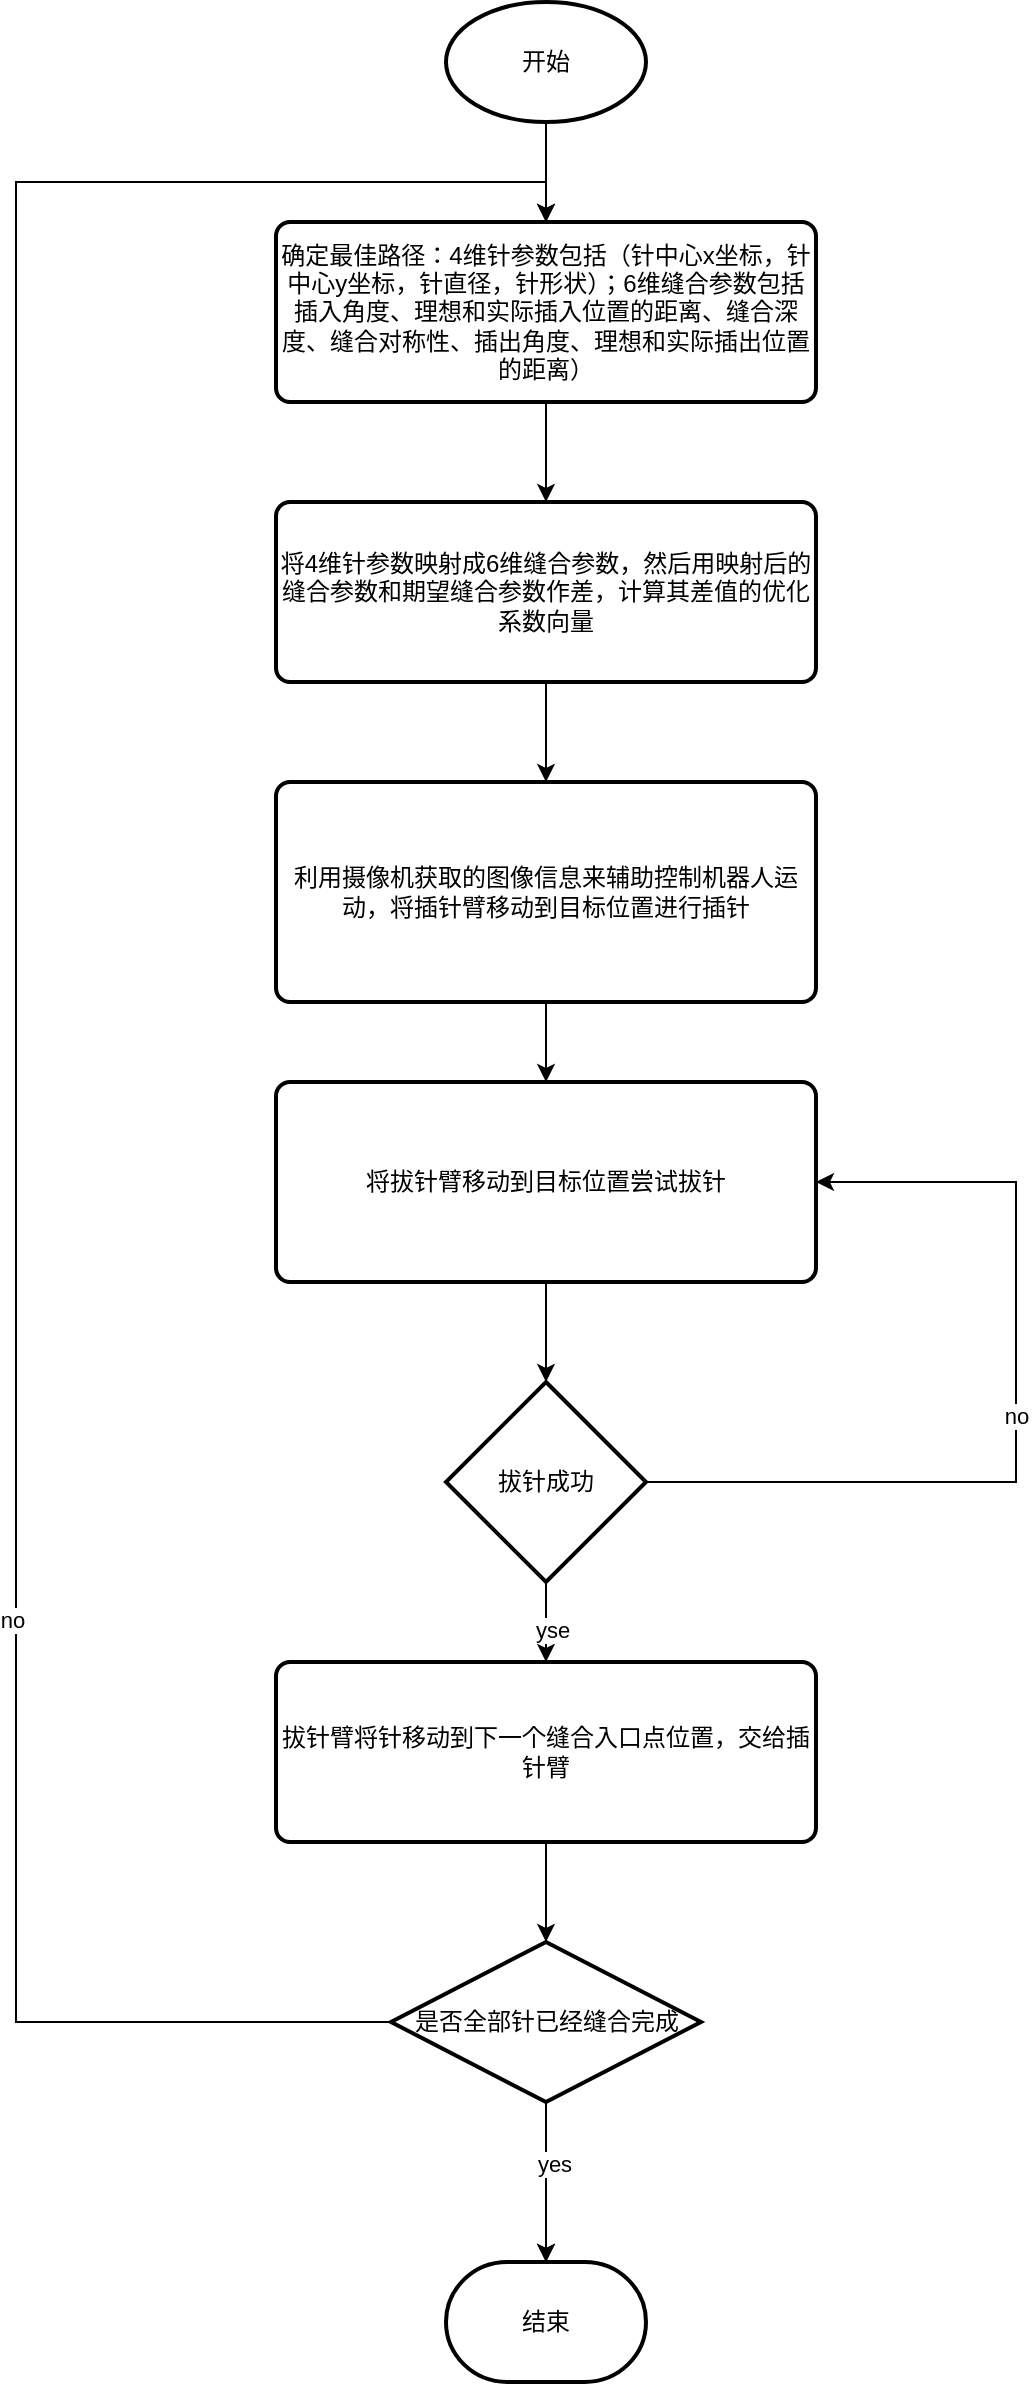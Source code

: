 <mxfile version="21.8.1" type="github">
  <diagram name="第 1 页" id="eGQYAnPUL8QZylnuPs7z">
    <mxGraphModel dx="1221" dy="630" grid="1" gridSize="10" guides="1" tooltips="1" connect="1" arrows="1" fold="1" page="1" pageScale="1" pageWidth="3300" pageHeight="4681" math="1" shadow="0">
      <root>
        <mxCell id="0" />
        <mxCell id="1" parent="0" />
        <mxCell id="VXAlaiL4U9Pdzu3FPUAU-9" style="edgeStyle=orthogonalEdgeStyle;rounded=0;orthogonalLoop=1;jettySize=auto;html=1;exitX=0.5;exitY=1;exitDx=0;exitDy=0;exitPerimeter=0;" edge="1" parent="1" source="VXAlaiL4U9Pdzu3FPUAU-1" target="VXAlaiL4U9Pdzu3FPUAU-2">
          <mxGeometry relative="1" as="geometry" />
        </mxCell>
        <mxCell id="VXAlaiL4U9Pdzu3FPUAU-1" value="开始" style="strokeWidth=2;html=1;shape=mxgraph.flowchart.start_1;whiteSpace=wrap;" vertex="1" parent="1">
          <mxGeometry x="395" y="90" width="100" height="60" as="geometry" />
        </mxCell>
        <mxCell id="VXAlaiL4U9Pdzu3FPUAU-10" style="edgeStyle=orthogonalEdgeStyle;rounded=0;orthogonalLoop=1;jettySize=auto;html=1;exitX=0.5;exitY=1;exitDx=0;exitDy=0;" edge="1" parent="1" source="VXAlaiL4U9Pdzu3FPUAU-2" target="VXAlaiL4U9Pdzu3FPUAU-3">
          <mxGeometry relative="1" as="geometry" />
        </mxCell>
        <mxCell id="VXAlaiL4U9Pdzu3FPUAU-2" value="确定最佳路径：4维针参数包括（针中心x坐标，针中心y坐标，针直径，针形状）；6维缝合参数包括插入角度、理想和实际插入位置的距离、缝合深度、缝合对称性、插出角度、理想和实际插出位置的距离）" style="rounded=1;whiteSpace=wrap;html=1;absoluteArcSize=1;arcSize=14;strokeWidth=2;" vertex="1" parent="1">
          <mxGeometry x="310" y="200" width="270" height="90" as="geometry" />
        </mxCell>
        <mxCell id="VXAlaiL4U9Pdzu3FPUAU-12" style="edgeStyle=orthogonalEdgeStyle;rounded=0;orthogonalLoop=1;jettySize=auto;html=1;exitX=0.5;exitY=1;exitDx=0;exitDy=0;" edge="1" parent="1" source="VXAlaiL4U9Pdzu3FPUAU-3" target="VXAlaiL4U9Pdzu3FPUAU-6">
          <mxGeometry relative="1" as="geometry">
            <mxPoint x="445" y="440" as="targetPoint" />
          </mxGeometry>
        </mxCell>
        <mxCell id="VXAlaiL4U9Pdzu3FPUAU-3" value="将4维针参数映射成6维缝合参数，然后用映射后的缝合参数和期望缝合参数作差，计算其差值的优化系数向量" style="rounded=1;whiteSpace=wrap;html=1;absoluteArcSize=1;arcSize=14;strokeWidth=2;" vertex="1" parent="1">
          <mxGeometry x="310" y="340" width="270" height="90" as="geometry" />
        </mxCell>
        <mxCell id="VXAlaiL4U9Pdzu3FPUAU-48" style="edgeStyle=orthogonalEdgeStyle;rounded=0;orthogonalLoop=1;jettySize=auto;html=1;exitX=0.5;exitY=1;exitDx=0;exitDy=0;entryX=0.5;entryY=0;entryDx=0;entryDy=0;entryPerimeter=0;" edge="1" parent="1" source="VXAlaiL4U9Pdzu3FPUAU-4" target="VXAlaiL4U9Pdzu3FPUAU-50">
          <mxGeometry relative="1" as="geometry" />
        </mxCell>
        <mxCell id="VXAlaiL4U9Pdzu3FPUAU-4" value="将拔针臂移动到目标位置尝试拔针" style="rounded=1;whiteSpace=wrap;html=1;absoluteArcSize=1;arcSize=14;strokeWidth=2;" vertex="1" parent="1">
          <mxGeometry x="310" y="630" width="270" height="100" as="geometry" />
        </mxCell>
        <mxCell id="VXAlaiL4U9Pdzu3FPUAU-15" style="edgeStyle=orthogonalEdgeStyle;rounded=0;orthogonalLoop=1;jettySize=auto;html=1;exitX=0.5;exitY=1;exitDx=0;exitDy=0;entryX=0.5;entryY=0;entryDx=0;entryDy=0;" edge="1" parent="1" source="VXAlaiL4U9Pdzu3FPUAU-6" target="VXAlaiL4U9Pdzu3FPUAU-4">
          <mxGeometry relative="1" as="geometry">
            <mxPoint x="455" y="740" as="targetPoint" />
          </mxGeometry>
        </mxCell>
        <mxCell id="VXAlaiL4U9Pdzu3FPUAU-6" value="利用摄像机获取的图像信息来辅助控制机器人运动，将插针臂移动到目标位置进行插针" style="rounded=1;whiteSpace=wrap;html=1;absoluteArcSize=1;arcSize=14;strokeWidth=2;" vertex="1" parent="1">
          <mxGeometry x="310" y="480" width="270" height="110" as="geometry" />
        </mxCell>
        <mxCell id="VXAlaiL4U9Pdzu3FPUAU-23" style="edgeStyle=orthogonalEdgeStyle;rounded=0;orthogonalLoop=1;jettySize=auto;html=1;exitX=0.5;exitY=1;exitDx=0;exitDy=0;entryX=0.5;entryY=0;entryDx=0;entryDy=0;entryPerimeter=0;" edge="1" parent="1" source="VXAlaiL4U9Pdzu3FPUAU-8" target="VXAlaiL4U9Pdzu3FPUAU-51">
          <mxGeometry relative="1" as="geometry">
            <mxPoint x="465" y="1320" as="targetPoint" />
          </mxGeometry>
        </mxCell>
        <mxCell id="VXAlaiL4U9Pdzu3FPUAU-8" value="拔针臂将针移动到下一个缝合入口点位置，交给插针臂" style="rounded=1;whiteSpace=wrap;html=1;absoluteArcSize=1;arcSize=14;strokeWidth=2;" vertex="1" parent="1">
          <mxGeometry x="310" y="920" width="270" height="90" as="geometry" />
        </mxCell>
        <mxCell id="VXAlaiL4U9Pdzu3FPUAU-37" value="结束" style="strokeWidth=2;html=1;shape=mxgraph.flowchart.terminator;whiteSpace=wrap;" vertex="1" parent="1">
          <mxGeometry x="395" y="1220" width="100" height="60" as="geometry" />
        </mxCell>
        <mxCell id="VXAlaiL4U9Pdzu3FPUAU-53" style="edgeStyle=orthogonalEdgeStyle;rounded=0;orthogonalLoop=1;jettySize=auto;html=1;" edge="1" parent="1" source="VXAlaiL4U9Pdzu3FPUAU-50" target="VXAlaiL4U9Pdzu3FPUAU-8">
          <mxGeometry relative="1" as="geometry" />
        </mxCell>
        <mxCell id="VXAlaiL4U9Pdzu3FPUAU-55" value="yse" style="edgeLabel;html=1;align=center;verticalAlign=middle;resizable=0;points=[];" vertex="1" connectable="0" parent="VXAlaiL4U9Pdzu3FPUAU-53">
          <mxGeometry x="0.164" y="3" relative="1" as="geometry">
            <mxPoint as="offset" />
          </mxGeometry>
        </mxCell>
        <mxCell id="VXAlaiL4U9Pdzu3FPUAU-54" value="no" style="edgeStyle=orthogonalEdgeStyle;rounded=0;orthogonalLoop=1;jettySize=auto;html=1;exitX=1;exitY=0.5;exitDx=0;exitDy=0;exitPerimeter=0;entryX=1;entryY=0.5;entryDx=0;entryDy=0;" edge="1" parent="1" source="VXAlaiL4U9Pdzu3FPUAU-50" target="VXAlaiL4U9Pdzu3FPUAU-4">
          <mxGeometry x="0.002" relative="1" as="geometry">
            <Array as="points">
              <mxPoint x="680" y="830" />
              <mxPoint x="680" y="680" />
            </Array>
            <mxPoint as="offset" />
          </mxGeometry>
        </mxCell>
        <mxCell id="VXAlaiL4U9Pdzu3FPUAU-50" value="拔针成功" style="strokeWidth=2;html=1;shape=mxgraph.flowchart.decision;whiteSpace=wrap;" vertex="1" parent="1">
          <mxGeometry x="395" y="780" width="100" height="100" as="geometry" />
        </mxCell>
        <mxCell id="VXAlaiL4U9Pdzu3FPUAU-56" value="" style="edgeStyle=orthogonalEdgeStyle;rounded=0;orthogonalLoop=1;jettySize=auto;html=1;" edge="1" parent="1" source="VXAlaiL4U9Pdzu3FPUAU-51" target="VXAlaiL4U9Pdzu3FPUAU-37">
          <mxGeometry relative="1" as="geometry" />
        </mxCell>
        <mxCell id="VXAlaiL4U9Pdzu3FPUAU-58" style="edgeStyle=orthogonalEdgeStyle;rounded=0;orthogonalLoop=1;jettySize=auto;html=1;exitX=0;exitY=0.5;exitDx=0;exitDy=0;exitPerimeter=0;entryX=0.5;entryY=0;entryDx=0;entryDy=0;" edge="1" parent="1" source="VXAlaiL4U9Pdzu3FPUAU-51" target="VXAlaiL4U9Pdzu3FPUAU-2">
          <mxGeometry relative="1" as="geometry">
            <Array as="points">
              <mxPoint x="180" y="1100" />
              <mxPoint x="180" y="180" />
              <mxPoint x="445" y="180" />
            </Array>
          </mxGeometry>
        </mxCell>
        <mxCell id="VXAlaiL4U9Pdzu3FPUAU-60" value="no" style="edgeLabel;html=1;align=center;verticalAlign=middle;resizable=0;points=[];" vertex="1" connectable="0" parent="VXAlaiL4U9Pdzu3FPUAU-58">
          <mxGeometry x="-0.441" y="2" relative="1" as="geometry">
            <mxPoint as="offset" />
          </mxGeometry>
        </mxCell>
        <mxCell id="VXAlaiL4U9Pdzu3FPUAU-51" value="是否全部针已经缝合完成" style="strokeWidth=2;html=1;shape=mxgraph.flowchart.decision;whiteSpace=wrap;" vertex="1" parent="1">
          <mxGeometry x="367.5" y="1060" width="155" height="80" as="geometry" />
        </mxCell>
        <mxCell id="VXAlaiL4U9Pdzu3FPUAU-52" style="edgeStyle=orthogonalEdgeStyle;rounded=0;orthogonalLoop=1;jettySize=auto;html=1;entryX=0.5;entryY=0;entryDx=0;entryDy=0;entryPerimeter=0;" edge="1" parent="1" source="VXAlaiL4U9Pdzu3FPUAU-51" target="VXAlaiL4U9Pdzu3FPUAU-37">
          <mxGeometry relative="1" as="geometry" />
        </mxCell>
        <mxCell id="VXAlaiL4U9Pdzu3FPUAU-57" value="yes" style="edgeLabel;html=1;align=center;verticalAlign=middle;resizable=0;points=[];" vertex="1" connectable="0" parent="VXAlaiL4U9Pdzu3FPUAU-52">
          <mxGeometry x="-0.238" y="4" relative="1" as="geometry">
            <mxPoint as="offset" />
          </mxGeometry>
        </mxCell>
      </root>
    </mxGraphModel>
  </diagram>
</mxfile>
